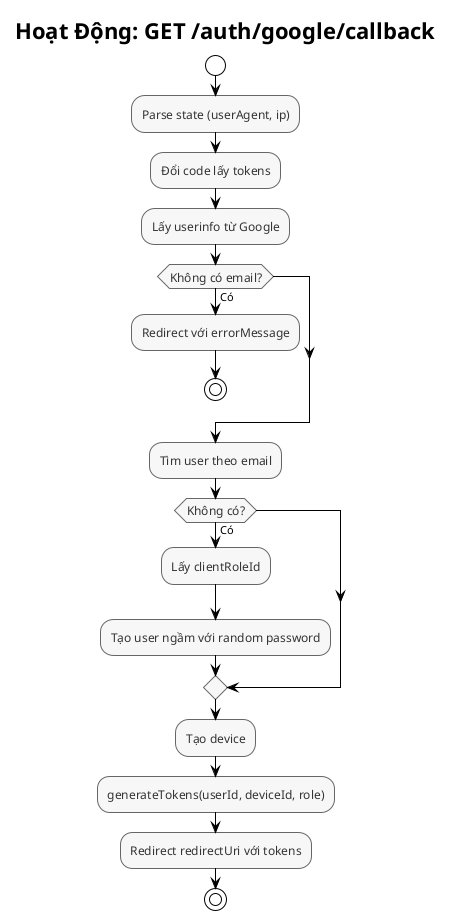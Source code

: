 @startuml Auth - Google Callback Activity
!theme plain
skinparam backgroundColor #FFFFFF
skinparam activityFontSize 12
skinparam activityFontColor #333333
skinparam activityBorderColor #666666
skinparam activityBackgroundColor #F7F7F7

title Hoạt Động: GET /auth/google/callback

start
:Parse state (userAgent, ip);
:Đổi code lấy tokens;
:Lấy userinfo từ Google;
if (Không có email?) then (Có)
  :Redirect với errorMessage;
  stop
endif
:Tìm user theo email;
if (Không có?) then (Có)
  :Lấy clientRoleId;
  :Tạo user ngầm với random password;
endif
:Tạo device;
:generateTokens(userId, deviceId, role);
:Redirect redirectUri với tokens;
stop

@enduml


